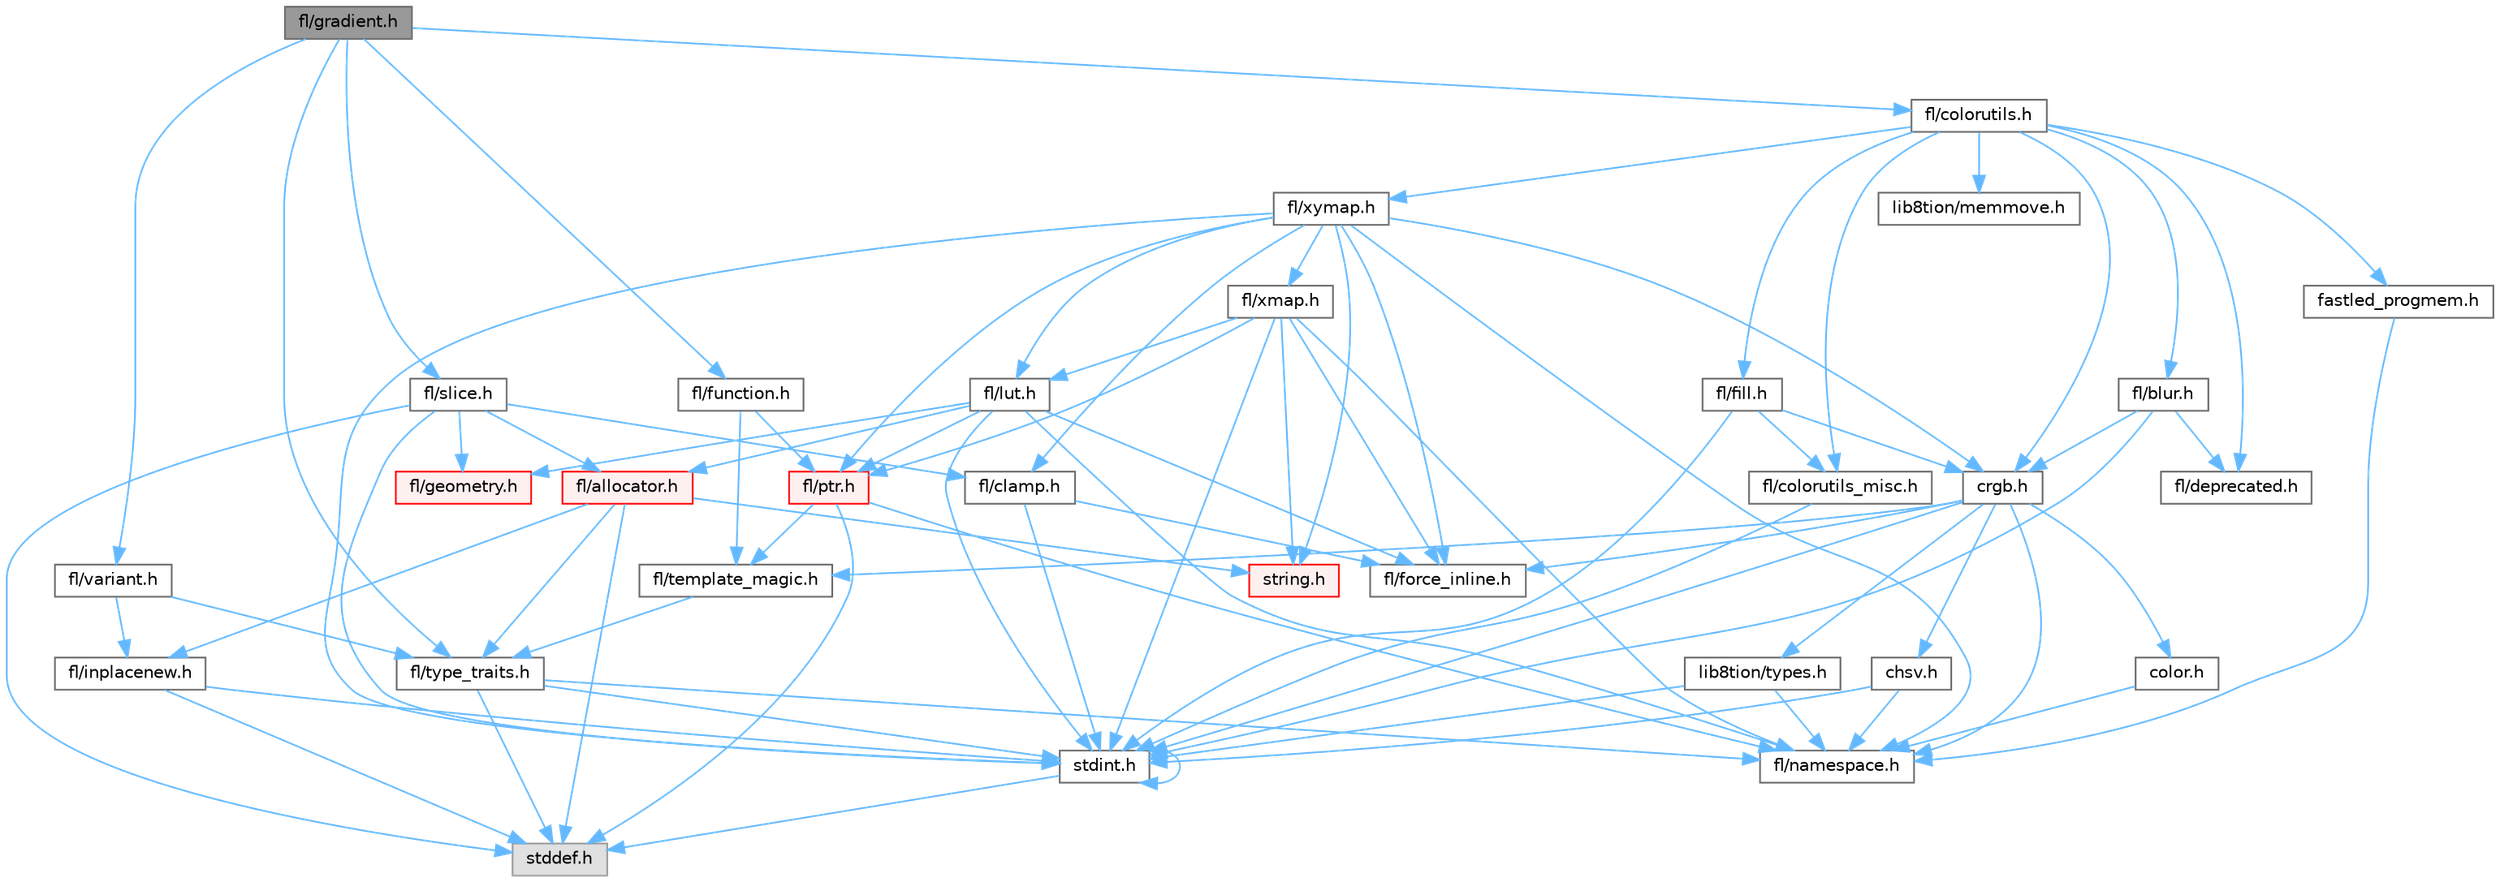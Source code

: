 digraph "fl/gradient.h"
{
 // INTERACTIVE_SVG=YES
 // LATEX_PDF_SIZE
  bgcolor="transparent";
  edge [fontname=Helvetica,fontsize=10,labelfontname=Helvetica,labelfontsize=10];
  node [fontname=Helvetica,fontsize=10,shape=box,height=0.2,width=0.4];
  Node1 [id="Node000001",label="fl/gradient.h",height=0.2,width=0.4,color="gray40", fillcolor="grey60", style="filled", fontcolor="black",tooltip=" "];
  Node1 -> Node2 [id="edge1_Node000001_Node000002",color="steelblue1",style="solid",tooltip=" "];
  Node2 [id="Node000002",label="fl/colorutils.h",height=0.2,width=0.4,color="grey40", fillcolor="white", style="filled",URL="$d7/df9/fl_2colorutils_8h.html",tooltip="Utility functions for color fill, palettes, blending, and more."];
  Node2 -> Node3 [id="edge2_Node000002_Node000003",color="steelblue1",style="solid",tooltip=" "];
  Node3 [id="Node000003",label="crgb.h",height=0.2,width=0.4,color="grey40", fillcolor="white", style="filled",URL="$db/dd1/crgb_8h.html",tooltip="Defines the red, green, and blue (RGB) pixel struct."];
  Node3 -> Node4 [id="edge3_Node000003_Node000004",color="steelblue1",style="solid",tooltip=" "];
  Node4 [id="Node000004",label="stdint.h",height=0.2,width=0.4,color="grey40", fillcolor="white", style="filled",URL="$df/dd8/stdint_8h.html",tooltip=" "];
  Node4 -> Node5 [id="edge4_Node000004_Node000005",color="steelblue1",style="solid",tooltip=" "];
  Node5 [id="Node000005",label="stddef.h",height=0.2,width=0.4,color="grey60", fillcolor="#E0E0E0", style="filled",tooltip=" "];
  Node4 -> Node4 [id="edge5_Node000004_Node000004",color="steelblue1",style="solid",tooltip=" "];
  Node3 -> Node6 [id="edge6_Node000003_Node000006",color="steelblue1",style="solid",tooltip=" "];
  Node6 [id="Node000006",label="chsv.h",height=0.2,width=0.4,color="grey40", fillcolor="white", style="filled",URL="$d8/dd0/chsv_8h.html",tooltip="Defines the hue, saturation, and value (HSV) pixel struct."];
  Node6 -> Node4 [id="edge7_Node000006_Node000004",color="steelblue1",style="solid",tooltip=" "];
  Node6 -> Node7 [id="edge8_Node000006_Node000007",color="steelblue1",style="solid",tooltip=" "];
  Node7 [id="Node000007",label="fl/namespace.h",height=0.2,width=0.4,color="grey40", fillcolor="white", style="filled",URL="$df/d2a/namespace_8h.html",tooltip="Implements the FastLED namespace macros."];
  Node3 -> Node7 [id="edge9_Node000003_Node000007",color="steelblue1",style="solid",tooltip=" "];
  Node3 -> Node8 [id="edge10_Node000003_Node000008",color="steelblue1",style="solid",tooltip=" "];
  Node8 [id="Node000008",label="color.h",height=0.2,width=0.4,color="grey40", fillcolor="white", style="filled",URL="$d2/d6b/src_2color_8h.html",tooltip="Contains definitions for color correction and temperature."];
  Node8 -> Node7 [id="edge11_Node000008_Node000007",color="steelblue1",style="solid",tooltip=" "];
  Node3 -> Node9 [id="edge12_Node000003_Node000009",color="steelblue1",style="solid",tooltip=" "];
  Node9 [id="Node000009",label="lib8tion/types.h",height=0.2,width=0.4,color="grey40", fillcolor="white", style="filled",URL="$d9/ddf/lib8tion_2types_8h.html",tooltip="Defines fractional types used for lib8tion functions."];
  Node9 -> Node4 [id="edge13_Node000009_Node000004",color="steelblue1",style="solid",tooltip=" "];
  Node9 -> Node7 [id="edge14_Node000009_Node000007",color="steelblue1",style="solid",tooltip=" "];
  Node3 -> Node10 [id="edge15_Node000003_Node000010",color="steelblue1",style="solid",tooltip=" "];
  Node10 [id="Node000010",label="fl/force_inline.h",height=0.2,width=0.4,color="grey40", fillcolor="white", style="filled",URL="$d4/d64/force__inline_8h.html",tooltip=" "];
  Node3 -> Node11 [id="edge16_Node000003_Node000011",color="steelblue1",style="solid",tooltip=" "];
  Node11 [id="Node000011",label="fl/template_magic.h",height=0.2,width=0.4,color="grey40", fillcolor="white", style="filled",URL="$d8/d0c/template__magic_8h.html",tooltip=" "];
  Node11 -> Node12 [id="edge17_Node000011_Node000012",color="steelblue1",style="solid",tooltip=" "];
  Node12 [id="Node000012",label="fl/type_traits.h",height=0.2,width=0.4,color="grey40", fillcolor="white", style="filled",URL="$df/d63/type__traits_8h.html",tooltip=" "];
  Node12 -> Node5 [id="edge18_Node000012_Node000005",color="steelblue1",style="solid",tooltip=" "];
  Node12 -> Node4 [id="edge19_Node000012_Node000004",color="steelblue1",style="solid",tooltip=" "];
  Node12 -> Node7 [id="edge20_Node000012_Node000007",color="steelblue1",style="solid",tooltip=" "];
  Node2 -> Node13 [id="edge21_Node000002_Node000013",color="steelblue1",style="solid",tooltip=" "];
  Node13 [id="Node000013",label="fastled_progmem.h",height=0.2,width=0.4,color="grey40", fillcolor="white", style="filled",URL="$df/dab/fastled__progmem_8h.html",tooltip="Wrapper definitions to allow seamless use of PROGMEM in environments that have it."];
  Node13 -> Node7 [id="edge22_Node000013_Node000007",color="steelblue1",style="solid",tooltip=" "];
  Node2 -> Node14 [id="edge23_Node000002_Node000014",color="steelblue1",style="solid",tooltip=" "];
  Node14 [id="Node000014",label="fl/blur.h",height=0.2,width=0.4,color="grey40", fillcolor="white", style="filled",URL="$d4/df5/blur_8h.html",tooltip=" "];
  Node14 -> Node4 [id="edge24_Node000014_Node000004",color="steelblue1",style="solid",tooltip=" "];
  Node14 -> Node3 [id="edge25_Node000014_Node000003",color="steelblue1",style="solid",tooltip=" "];
  Node14 -> Node15 [id="edge26_Node000014_Node000015",color="steelblue1",style="solid",tooltip=" "];
  Node15 [id="Node000015",label="fl/deprecated.h",height=0.2,width=0.4,color="grey40", fillcolor="white", style="filled",URL="$d4/dce/deprecated_8h.html",tooltip=" "];
  Node2 -> Node16 [id="edge27_Node000002_Node000016",color="steelblue1",style="solid",tooltip=" "];
  Node16 [id="Node000016",label="fl/colorutils_misc.h",height=0.2,width=0.4,color="grey40", fillcolor="white", style="filled",URL="$dd/db2/colorutils__misc_8h.html",tooltip=" "];
  Node16 -> Node4 [id="edge28_Node000016_Node000004",color="steelblue1",style="solid",tooltip=" "];
  Node2 -> Node15 [id="edge29_Node000002_Node000015",color="steelblue1",style="solid",tooltip=" "];
  Node2 -> Node17 [id="edge30_Node000002_Node000017",color="steelblue1",style="solid",tooltip=" "];
  Node17 [id="Node000017",label="fl/fill.h",height=0.2,width=0.4,color="grey40", fillcolor="white", style="filled",URL="$d2/d78/fill_8h.html",tooltip=" "];
  Node17 -> Node3 [id="edge31_Node000017_Node000003",color="steelblue1",style="solid",tooltip=" "];
  Node17 -> Node16 [id="edge32_Node000017_Node000016",color="steelblue1",style="solid",tooltip=" "];
  Node17 -> Node4 [id="edge33_Node000017_Node000004",color="steelblue1",style="solid",tooltip=" "];
  Node2 -> Node18 [id="edge34_Node000002_Node000018",color="steelblue1",style="solid",tooltip=" "];
  Node18 [id="Node000018",label="fl/xymap.h",height=0.2,width=0.4,color="grey40", fillcolor="white", style="filled",URL="$da/d61/xymap_8h.html",tooltip=" "];
  Node18 -> Node4 [id="edge35_Node000018_Node000004",color="steelblue1",style="solid",tooltip=" "];
  Node18 -> Node19 [id="edge36_Node000018_Node000019",color="steelblue1",style="solid",tooltip=" "];
  Node19 [id="Node000019",label="string.h",height=0.2,width=0.4,color="red", fillcolor="#FFF0F0", style="filled",URL="$da/d66/string_8h.html",tooltip=" "];
  Node18 -> Node3 [id="edge37_Node000018_Node000003",color="steelblue1",style="solid",tooltip=" "];
  Node18 -> Node23 [id="edge38_Node000018_Node000023",color="steelblue1",style="solid",tooltip=" "];
  Node23 [id="Node000023",label="fl/clamp.h",height=0.2,width=0.4,color="grey40", fillcolor="white", style="filled",URL="$d6/dd3/clamp_8h.html",tooltip=" "];
  Node23 -> Node4 [id="edge39_Node000023_Node000004",color="steelblue1",style="solid",tooltip=" "];
  Node23 -> Node10 [id="edge40_Node000023_Node000010",color="steelblue1",style="solid",tooltip=" "];
  Node18 -> Node10 [id="edge41_Node000018_Node000010",color="steelblue1",style="solid",tooltip=" "];
  Node18 -> Node35 [id="edge42_Node000018_Node000035",color="steelblue1",style="solid",tooltip=" "];
  Node35 [id="Node000035",label="fl/lut.h",height=0.2,width=0.4,color="grey40", fillcolor="white", style="filled",URL="$db/d54/lut_8h.html",tooltip=" "];
  Node35 -> Node28 [id="edge43_Node000035_Node000028",color="steelblue1",style="solid",tooltip=" "];
  Node28 [id="Node000028",label="fl/allocator.h",height=0.2,width=0.4,color="red", fillcolor="#FFF0F0", style="filled",URL="$da/da9/allocator_8h.html",tooltip=" "];
  Node28 -> Node5 [id="edge44_Node000028_Node000005",color="steelblue1",style="solid",tooltip=" "];
  Node28 -> Node19 [id="edge45_Node000028_Node000019",color="steelblue1",style="solid",tooltip=" "];
  Node28 -> Node30 [id="edge46_Node000028_Node000030",color="steelblue1",style="solid",tooltip=" "];
  Node30 [id="Node000030",label="fl/inplacenew.h",height=0.2,width=0.4,color="grey40", fillcolor="white", style="filled",URL="$db/d36/inplacenew_8h.html",tooltip=" "];
  Node30 -> Node5 [id="edge47_Node000030_Node000005",color="steelblue1",style="solid",tooltip=" "];
  Node30 -> Node4 [id="edge48_Node000030_Node000004",color="steelblue1",style="solid",tooltip=" "];
  Node28 -> Node12 [id="edge49_Node000028_Node000012",color="steelblue1",style="solid",tooltip=" "];
  Node35 -> Node10 [id="edge50_Node000035_Node000010",color="steelblue1",style="solid",tooltip=" "];
  Node35 -> Node26 [id="edge51_Node000035_Node000026",color="steelblue1",style="solid",tooltip=" "];
  Node26 [id="Node000026",label="fl/ptr.h",height=0.2,width=0.4,color="red", fillcolor="#FFF0F0", style="filled",URL="$dd/d98/ptr_8h.html",tooltip=" "];
  Node26 -> Node5 [id="edge52_Node000026_Node000005",color="steelblue1",style="solid",tooltip=" "];
  Node26 -> Node7 [id="edge53_Node000026_Node000007",color="steelblue1",style="solid",tooltip=" "];
  Node26 -> Node11 [id="edge54_Node000026_Node000011",color="steelblue1",style="solid",tooltip=" "];
  Node35 -> Node4 [id="edge55_Node000035_Node000004",color="steelblue1",style="solid",tooltip=" "];
  Node35 -> Node21 [id="edge56_Node000035_Node000021",color="steelblue1",style="solid",tooltip=" "];
  Node21 [id="Node000021",label="fl/geometry.h",height=0.2,width=0.4,color="red", fillcolor="#FFF0F0", style="filled",URL="$d4/d67/geometry_8h.html",tooltip=" "];
  Node35 -> Node7 [id="edge57_Node000035_Node000007",color="steelblue1",style="solid",tooltip=" "];
  Node18 -> Node7 [id="edge58_Node000018_Node000007",color="steelblue1",style="solid",tooltip=" "];
  Node18 -> Node26 [id="edge59_Node000018_Node000026",color="steelblue1",style="solid",tooltip=" "];
  Node18 -> Node36 [id="edge60_Node000018_Node000036",color="steelblue1",style="solid",tooltip=" "];
  Node36 [id="Node000036",label="fl/xmap.h",height=0.2,width=0.4,color="grey40", fillcolor="white", style="filled",URL="$dd/dcc/xmap_8h.html",tooltip=" "];
  Node36 -> Node4 [id="edge61_Node000036_Node000004",color="steelblue1",style="solid",tooltip=" "];
  Node36 -> Node19 [id="edge62_Node000036_Node000019",color="steelblue1",style="solid",tooltip=" "];
  Node36 -> Node10 [id="edge63_Node000036_Node000010",color="steelblue1",style="solid",tooltip=" "];
  Node36 -> Node35 [id="edge64_Node000036_Node000035",color="steelblue1",style="solid",tooltip=" "];
  Node36 -> Node26 [id="edge65_Node000036_Node000026",color="steelblue1",style="solid",tooltip=" "];
  Node36 -> Node7 [id="edge66_Node000036_Node000007",color="steelblue1",style="solid",tooltip=" "];
  Node2 -> Node37 [id="edge67_Node000002_Node000037",color="steelblue1",style="solid",tooltip=" "];
  Node37 [id="Node000037",label="lib8tion/memmove.h",height=0.2,width=0.4,color="grey40", fillcolor="white", style="filled",URL="$d9/d72/memmove_8h.html",tooltip=" "];
  Node1 -> Node38 [id="edge68_Node000001_Node000038",color="steelblue1",style="solid",tooltip=" "];
  Node38 [id="Node000038",label="fl/function.h",height=0.2,width=0.4,color="grey40", fillcolor="white", style="filled",URL="$dd/d67/function_8h.html",tooltip=" "];
  Node38 -> Node26 [id="edge69_Node000038_Node000026",color="steelblue1",style="solid",tooltip=" "];
  Node38 -> Node11 [id="edge70_Node000038_Node000011",color="steelblue1",style="solid",tooltip=" "];
  Node1 -> Node39 [id="edge71_Node000001_Node000039",color="steelblue1",style="solid",tooltip=" "];
  Node39 [id="Node000039",label="fl/slice.h",height=0.2,width=0.4,color="grey40", fillcolor="white", style="filled",URL="$d0/d48/slice_8h.html",tooltip=" "];
  Node39 -> Node5 [id="edge72_Node000039_Node000005",color="steelblue1",style="solid",tooltip=" "];
  Node39 -> Node4 [id="edge73_Node000039_Node000004",color="steelblue1",style="solid",tooltip=" "];
  Node39 -> Node23 [id="edge74_Node000039_Node000023",color="steelblue1",style="solid",tooltip=" "];
  Node39 -> Node21 [id="edge75_Node000039_Node000021",color="steelblue1",style="solid",tooltip=" "];
  Node39 -> Node28 [id="edge76_Node000039_Node000028",color="steelblue1",style="solid",tooltip=" "];
  Node1 -> Node12 [id="edge77_Node000001_Node000012",color="steelblue1",style="solid",tooltip=" "];
  Node1 -> Node40 [id="edge78_Node000001_Node000040",color="steelblue1",style="solid",tooltip=" "];
  Node40 [id="Node000040",label="fl/variant.h",height=0.2,width=0.4,color="grey40", fillcolor="white", style="filled",URL="$d6/d10/variant_8h.html",tooltip=" "];
  Node40 -> Node30 [id="edge79_Node000040_Node000030",color="steelblue1",style="solid",tooltip=" "];
  Node40 -> Node12 [id="edge80_Node000040_Node000012",color="steelblue1",style="solid",tooltip=" "];
}
